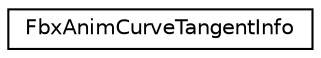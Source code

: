 digraph "クラス階層図"
{
  edge [fontname="Helvetica",fontsize="10",labelfontname="Helvetica",labelfontsize="10"];
  node [fontname="Helvetica",fontsize="10",shape=record];
  rankdir="LR";
  Node0 [label="FbxAnimCurveTangentInfo",height=0.2,width=0.4,color="black", fillcolor="white", style="filled",URL="$struct_fbx_anim_curve_tangent_info.html"];
}
